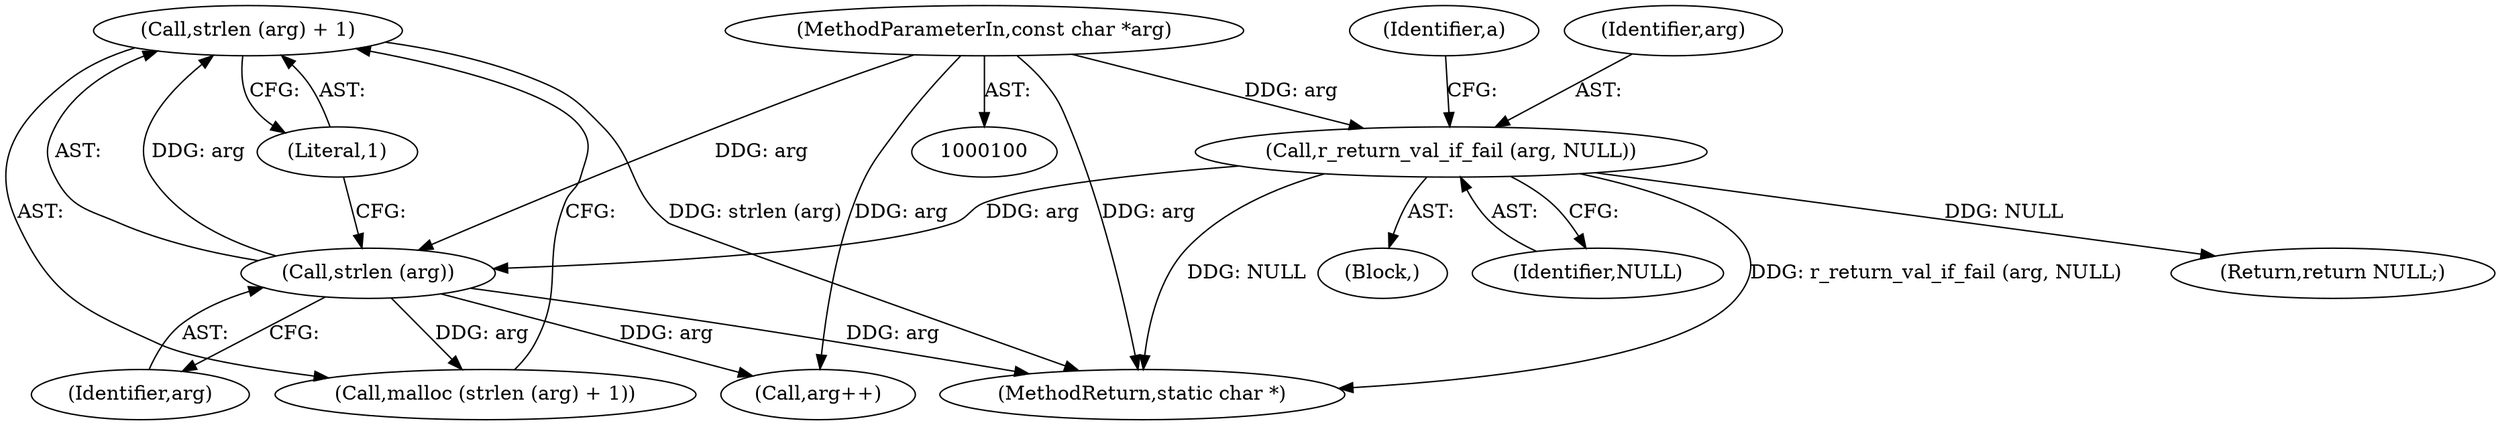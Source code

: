 digraph "0_radare2_5411543a310a470b1257fb93273cdd6e8dfcb3af@API" {
"1000110" [label="(Call,strlen (arg) + 1)"];
"1000111" [label="(Call,strlen (arg))"];
"1000103" [label="(Call,r_return_val_if_fail (arg, NULL))"];
"1000101" [label="(MethodParameterIn,const char *arg)"];
"1000109" [label="(Call,malloc (strlen (arg) + 1))"];
"1000111" [label="(Call,strlen (arg))"];
"1000113" [label="(Literal,1)"];
"1000101" [label="(MethodParameterIn,const char *arg)"];
"1000118" [label="(Return,return NULL;)"];
"1000102" [label="(Block,)"];
"1000108" [label="(Identifier,a)"];
"1000112" [label="(Identifier,arg)"];
"1000103" [label="(Call,r_return_val_if_fail (arg, NULL))"];
"1000147" [label="(Call,arg++)"];
"1000104" [label="(Identifier,arg)"];
"1000105" [label="(Identifier,NULL)"];
"1000155" [label="(MethodReturn,static char *)"];
"1000110" [label="(Call,strlen (arg) + 1)"];
"1000110" -> "1000109"  [label="AST: "];
"1000110" -> "1000113"  [label="CFG: "];
"1000111" -> "1000110"  [label="AST: "];
"1000113" -> "1000110"  [label="AST: "];
"1000109" -> "1000110"  [label="CFG: "];
"1000110" -> "1000155"  [label="DDG: strlen (arg)"];
"1000111" -> "1000110"  [label="DDG: arg"];
"1000111" -> "1000112"  [label="CFG: "];
"1000112" -> "1000111"  [label="AST: "];
"1000113" -> "1000111"  [label="CFG: "];
"1000111" -> "1000155"  [label="DDG: arg"];
"1000111" -> "1000109"  [label="DDG: arg"];
"1000103" -> "1000111"  [label="DDG: arg"];
"1000101" -> "1000111"  [label="DDG: arg"];
"1000111" -> "1000147"  [label="DDG: arg"];
"1000103" -> "1000102"  [label="AST: "];
"1000103" -> "1000105"  [label="CFG: "];
"1000104" -> "1000103"  [label="AST: "];
"1000105" -> "1000103"  [label="AST: "];
"1000108" -> "1000103"  [label="CFG: "];
"1000103" -> "1000155"  [label="DDG: NULL"];
"1000103" -> "1000155"  [label="DDG: r_return_val_if_fail (arg, NULL)"];
"1000101" -> "1000103"  [label="DDG: arg"];
"1000103" -> "1000118"  [label="DDG: NULL"];
"1000101" -> "1000100"  [label="AST: "];
"1000101" -> "1000155"  [label="DDG: arg"];
"1000101" -> "1000147"  [label="DDG: arg"];
}
